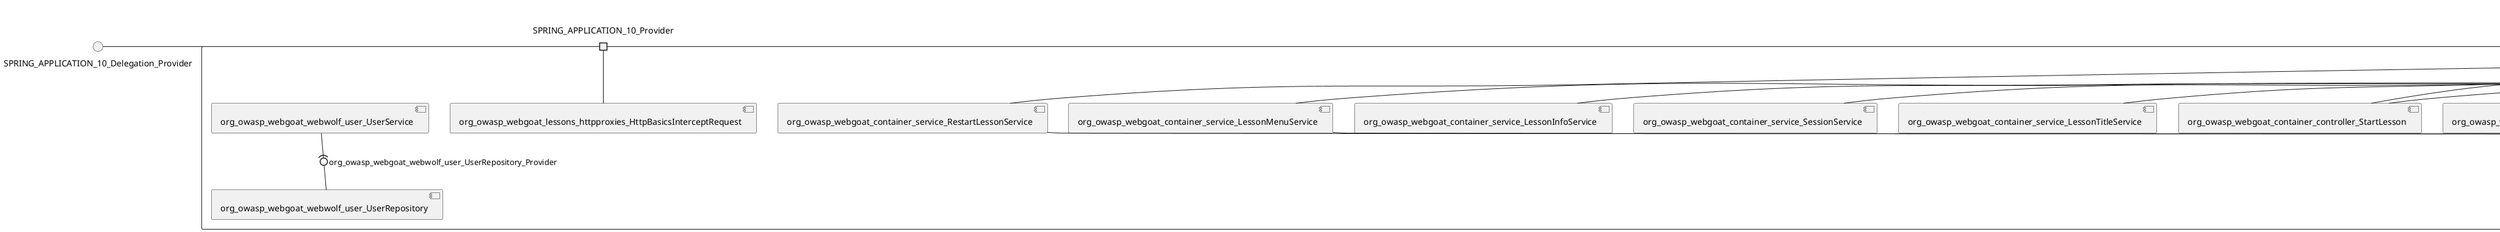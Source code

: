 @startuml
skinparam fixCircleLabelOverlapping true
skinparam componentStyle uml2
() SPRING_APPLICATION_10_Delegation_Provider
() SPRING_APPLICATION_11_Delegation_Provider
() SPRING_APPLICATION_12_Delegation_Provider
() SPRING_APPLICATION_13_Delegation_Provider
() SPRING_APPLICATION_14_Delegation_Provider
() SPRING_APPLICATION_15_Delegation_Provider
() SPRING_APPLICATION_16_Delegation_Provider
() SPRING_APPLICATION_2_Delegation_Provider
() SPRING_APPLICATION_3_Delegation_Provider
() SPRING_APPLICATION_4_Delegation_Provider
() SPRING_APPLICATION_5_Delegation_Provider
() SPRING_APPLICATION_6_Delegation_Provider
() SPRING_APPLICATION_7_Delegation_Provider
() SPRING_APPLICATION_8_Delegation_Provider
() SPRING_APPLICATION_9_Delegation_Provider
() SPRING_APPLICATION_BypassRestrictions_FieldRestrictions_POST_Delegation_Provider
() SPRING_APPLICATION_BypassRestrictions_frontendValidation_POST_Delegation_Provider
() SPRING_APPLICATION_ChromeDevTools_dummy_POST_Delegation_Provider
() SPRING_APPLICATION_ChromeDevTools_network_POST_Delegation_Provider
() SPRING_APPLICATION_CrossSiteScriptingStored_stored_xss_POST_Delegation_Provider
() SPRING_APPLICATION_CrossSiteScriptingStored_stored_xss_follow_up_POST_Delegation_Provider
() SPRING_APPLICATION_CrossSiteScripting_attack1_POST_Delegation_Provider
() SPRING_APPLICATION_CrossSiteScripting_attack3_POST_Delegation_Provider
() SPRING_APPLICATION_CrossSiteScripting_attack4_POST_Delegation_Provider
() SPRING_APPLICATION_CrossSiteScripting_attack5a_GET_Delegation_Provider
() SPRING_APPLICATION_CrossSiteScripting_attack6a_POST_Delegation_Provider
() SPRING_APPLICATION_CrossSiteScripting_dom_follow_up_POST_Delegation_Provider
() SPRING_APPLICATION_CrossSiteScripting_phone_home_xss_POST_Delegation_Provider
() SPRING_APPLICATION_CrossSiteScripting_quiz_GET_POST_Delegation_Provider
() SPRING_APPLICATION_Delegation_Provider
() SPRING_APPLICATION_GET_10_Delegation_Provider
() SPRING_APPLICATION_GET_11_Delegation_Provider
() SPRING_APPLICATION_GET_2_Delegation_Provider
() SPRING_APPLICATION_GET_3_Delegation_Provider
() SPRING_APPLICATION_GET_4_Delegation_Provider
() SPRING_APPLICATION_GET_5_Delegation_Provider
() SPRING_APPLICATION_GET_6_Delegation_Provider
() SPRING_APPLICATION_GET_7_Delegation_Provider
() SPRING_APPLICATION_GET_8_Delegation_Provider
() SPRING_APPLICATION_GET_9_Delegation_Provider
() SPRING_APPLICATION_GET_Delegation_Provider
() SPRING_APPLICATION_HtmlTampering_task_POST_Delegation_Provider
() SPRING_APPLICATION_HttpBasics_attack1_POST_Delegation_Provider
() SPRING_APPLICATION_HttpBasics_attack2_POST_Delegation_Provider
() SPRING_APPLICATION_IDOR_diff_attributes_POST_Delegation_Provider
() SPRING_APPLICATION_IDOR_login_POST_Delegation_Provider
() SPRING_APPLICATION_IDOR_profile_alt_path_POST_Delegation_Provider
() SPRING_APPLICATION_InsecureDeserialization_task_POST_Delegation_Provider
() SPRING_APPLICATION_InsecureLogin_Delegation_Provider
() SPRING_APPLICATION_JWT_decode_POST_Delegation_Provider
() SPRING_APPLICATION_JWT_jku_Delegation_Provider
() SPRING_APPLICATION_JWT_kid_Delegation_Provider
() SPRING_APPLICATION_JWT_quiz_GET_POST_Delegation_Provider
() SPRING_APPLICATION_JWT_refresh_Delegation_Provider
() SPRING_APPLICATION_JWT_secret_POST_Delegation_Provider
() SPRING_APPLICATION_JWT_votings_Delegation_Provider
() SPRING_APPLICATION_LogSpoofing_log_bleeding_POST_Delegation_Provider
() SPRING_APPLICATION_LogSpoofing_log_spoofing_POST_Delegation_Provider
() SPRING_APPLICATION_POST_10_Delegation_Provider
() SPRING_APPLICATION_POST_11_Delegation_Provider
() SPRING_APPLICATION_POST_12_Delegation_Provider
() SPRING_APPLICATION_POST_13_Delegation_Provider
() SPRING_APPLICATION_POST_14_Delegation_Provider
() SPRING_APPLICATION_POST_15_Delegation_Provider
() SPRING_APPLICATION_POST_16_Delegation_Provider
() SPRING_APPLICATION_POST_17_Delegation_Provider
() SPRING_APPLICATION_POST_18_Delegation_Provider
() SPRING_APPLICATION_POST_2_Delegation_Provider
() SPRING_APPLICATION_POST_3_Delegation_Provider
() SPRING_APPLICATION_POST_4_Delegation_Provider
() SPRING_APPLICATION_POST_5_Delegation_Provider
() SPRING_APPLICATION_POST_6_Delegation_Provider
() SPRING_APPLICATION_POST_7_Delegation_Provider
() SPRING_APPLICATION_POST_8_Delegation_Provider
() SPRING_APPLICATION_POST_9_Delegation_Provider
() SPRING_APPLICATION_POST_Delegation_Provider
() SPRING_APPLICATION_PUT_Delegation_Provider
() SPRING_APPLICATION_PasswordReset_ForgotPassword_create_password_reset_link_POST_Delegation_Provider
() SPRING_APPLICATION_PasswordReset_SecurityQuestions_POST_Delegation_Provider
() SPRING_APPLICATION_PasswordReset_reset_Delegation_Provider
() SPRING_APPLICATION_PasswordReset_simple_mail_reset_POST_Delegation_Provider
() SPRING_APPLICATION_PathTraversal_profile_picture_GET_Delegation_Provider
() SPRING_APPLICATION_PathTraversal_profile_picture_fix_GET_Delegation_Provider
() SPRING_APPLICATION_PathTraversal_profile_upload_POST_Delegation_Provider
() SPRING_APPLICATION_PathTraversal_profile_upload_fix_POST_Delegation_Provider
() SPRING_APPLICATION_PathTraversal_profile_upload_remove_user_input_POST_Delegation_Provider
() SPRING_APPLICATION_PathTraversal_random_POST_Delegation_Provider
() SPRING_APPLICATION_PathTraversal_random_picture_GET_Delegation_Provider
() SPRING_APPLICATION_PathTraversal_zip_slip_Delegation_Provider
() SPRING_APPLICATION_SSRF_task1_POST_Delegation_Provider
() SPRING_APPLICATION_SSRF_task2_POST_Delegation_Provider
() SPRING_APPLICATION_SecurePasswords_assignment_POST_Delegation_Provider
() SPRING_APPLICATION_SqlInjectionAdvanced_attack6a_POST_Delegation_Provider
() SPRING_APPLICATION_SqlInjectionAdvanced_attack6b_POST_Delegation_Provider
() SPRING_APPLICATION_SqlInjectionAdvanced_challenge_Login_POST_Delegation_Provider
() SPRING_APPLICATION_SqlInjectionAdvanced_challenge_PUT_Delegation_Provider
() SPRING_APPLICATION_SqlInjectionAdvanced_quiz_GET_POST_Delegation_Provider
() SPRING_APPLICATION_SqlInjectionMitigations_attack10a_POST_Delegation_Provider
() SPRING_APPLICATION_SqlInjectionMitigations_attack10b_POST_Delegation_Provider
() SPRING_APPLICATION_SqlInjectionMitigations_attack12a_POST_Delegation_Provider
() SPRING_APPLICATION_SqlInjectionMitigations_servers_GET_Delegation_Provider
() SPRING_APPLICATION_SqlInjection_assignment5a_POST_Delegation_Provider
() SPRING_APPLICATION_SqlInjection_assignment5b_POST_Delegation_Provider
() SPRING_APPLICATION_SqlInjection_attack10_POST_Delegation_Provider
() SPRING_APPLICATION_SqlInjection_attack2_POST_Delegation_Provider
() SPRING_APPLICATION_SqlInjection_attack3_POST_Delegation_Provider
() SPRING_APPLICATION_SqlInjection_attack4_POST_Delegation_Provider
() SPRING_APPLICATION_SqlInjection_attack5_POST_Delegation_Provider
() SPRING_APPLICATION_SqlInjection_attack8_POST_Delegation_Provider
() SPRING_APPLICATION_SqlInjection_attack9_POST_Delegation_Provider
() SPRING_APPLICATION_SqlOnlyInputValidationOnKeywords_attack_POST_Delegation_Provider
() SPRING_APPLICATION_SqlOnlyInputValidation_attack_POST_Delegation_Provider
() SPRING_APPLICATION_VulnerableComponents_attack1_POST_Delegation_Provider
() SPRING_APPLICATION_WebWolf_GET_Delegation_Provider
() SPRING_APPLICATION_WebWolf_landing_Delegation_Provider
() SPRING_APPLICATION_WebWolf_mail_Delegation_Provider
() SPRING_APPLICATION_challenge_1_POST_Delegation_Provider
() SPRING_APPLICATION_challenge_5_POST_Delegation_Provider
() SPRING_APPLICATION_challenge_7_Delegation_Provider
() SPRING_APPLICATION_challenge_8_Delegation_Provider
() SPRING_APPLICATION_challenge_logo_Delegation_Provider
() SPRING_APPLICATION_cia_quiz_GET_POST_Delegation_Provider
() SPRING_APPLICATION_clientSideFiltering_attack1_POST_Delegation_Provider
() SPRING_APPLICATION_clientSideFiltering_challenge_store_coupons_GET_Delegation_Provider
() SPRING_APPLICATION_clientSideFiltering_getItForFree_POST_Delegation_Provider
() SPRING_APPLICATION_clientSideFiltering_salaries_GET_Delegation_Provider
() SPRING_APPLICATION_crypto_encoding_basic_auth_POST_Delegation_Provider
() SPRING_APPLICATION_crypto_encoding_xor_POST_Delegation_Provider
() SPRING_APPLICATION_crypto_hashing_POST_Delegation_Provider
() SPRING_APPLICATION_crypto_secure_defaults_POST_Delegation_Provider
() SPRING_APPLICATION_crypto_signing_verify_POST_Delegation_Provider
() SPRING_APPLICATION_csrf_feedback_message_POST_Delegation_Provider
() SPRING_APPLICATION_csrf_review_POST_Delegation_Provider
() SPRING_APPLICATION_files_GET_Delegation_Provider
() SPRING_APPLICATION_fileupload_POST_Delegation_Provider
() SPRING_APPLICATION_jwt_Delegation_Provider
() SPRING_APPLICATION_landing_Delegation_Provider
() SPRING_APPLICATION_lesson_template_Delegation_Provider
() SPRING_APPLICATION_login_oauth_mvc_GET_Delegation_Provider
() SPRING_APPLICATION_mail_DELETE_GET_POST_Delegation_Provider
() SPRING_APPLICATION_register_mvc_POST_Delegation_Provider
() SPRING_APPLICATION_registration_GET_Delegation_Provider
() SPRING_APPLICATION_requests_GET_Delegation_Provider
() SPRING_APPLICATION_scoreboard_data_GET_Delegation_Provider
() SPRING_APPLICATION_server_directory_GET_Delegation_Provider
() SPRING_APPLICATION_service_debug_labels_mvc_Delegation_Provider
() SPRING_APPLICATION_service_lessonoverview_mvc_Delegation_Provider
() SPRING_APPLICATION_xxe_comments_GET_Delegation_Provider
rectangle System {
[org_owasp_webgoat_container_HammerHead] [[webgoat-webgoat.repository#_bpuXIlqsEe-sov5JpCcNtg]]
[org_owasp_webgoat_container_WebWolfRedirect] [[webgoat-webgoat.repository#_bpuXIlqsEe-sov5JpCcNtg]]
[org_owasp_webgoat_container_controller_StartLesson] [[webgoat-webgoat.repository#_bpuXIlqsEe-sov5JpCcNtg]]
[org_owasp_webgoat_container_controller_Welcome] [[webgoat-webgoat.repository#_bpuXIlqsEe-sov5JpCcNtg]]
[org_owasp_webgoat_container_i18n_PluginMessages_Provider] [[webgoat-webgoat.repository#_bpuXIlqsEe-sov5JpCcNtg]]
[org_owasp_webgoat_container_report_ReportCardController] [[webgoat-webgoat.repository#_bpuXIlqsEe-sov5JpCcNtg]]
[org_owasp_webgoat_container_service_EnvironmentService] [[webgoat-webgoat.repository#_bpuXIlqsEe-sov5JpCcNtg]]
[org_owasp_webgoat_container_service_HintService] [[webgoat-webgoat.repository#_bpuXIlqsEe-sov5JpCcNtg]]
[org_owasp_webgoat_container_service_LabelDebugService] [[webgoat-webgoat.repository#_bpuXIlqsEe-sov5JpCcNtg]]
[org_owasp_webgoat_container_service_LabelService] [[webgoat-webgoat.repository#_bpuXIlqsEe-sov5JpCcNtg]]
[org_owasp_webgoat_container_service_LessonInfoService] [[webgoat-webgoat.repository#_bpuXIlqsEe-sov5JpCcNtg]]
[org_owasp_webgoat_container_service_LessonMenuService] [[webgoat-webgoat.repository#_bpuXIlqsEe-sov5JpCcNtg]]
[org_owasp_webgoat_container_service_LessonProgressService] [[webgoat-webgoat.repository#_bpuXIlqsEe-sov5JpCcNtg]]
[org_owasp_webgoat_container_service_LessonTitleService] [[webgoat-webgoat.repository#_bpuXIlqsEe-sov5JpCcNtg]]
[org_owasp_webgoat_container_service_RestartLessonService] [[webgoat-webgoat.repository#_bpuXIlqsEe-sov5JpCcNtg]]
[org_owasp_webgoat_container_service_SessionService] [[webgoat-webgoat.repository#_bpuXIlqsEe-sov5JpCcNtg]]
[org_owasp_webgoat_container_session_UserSessionData_Provider] [[webgoat-webgoat.repository#_bpuXIlqsEe-sov5JpCcNtg]]
[org_owasp_webgoat_container_session_WebSession_Provider] [[webgoat-webgoat.repository#_bpuXIlqsEe-sov5JpCcNtg]]
[org_owasp_webgoat_container_users_RegistrationController] [[webgoat-webgoat.repository#_bpuXIlqsEe-sov5JpCcNtg]]
[org_owasp_webgoat_container_users_Scoreboard] [[webgoat-webgoat.repository#_bpuXIlqsEe-sov5JpCcNtg]]
[org_owasp_webgoat_container_users_UserProgressRepository] [[webgoat-webgoat.repository#_bpuXIlqsEe-sov5JpCcNtg]]
[org_owasp_webgoat_container_users_UserRepository] [[webgoat-webgoat.repository#_bpuXIlqsEe-sov5JpCcNtg]]
[org_owasp_webgoat_container_users_UserService] [[webgoat-webgoat.repository#_bpuXIlqsEe-sov5JpCcNtg]]
[org_owasp_webgoat_lessons_authbypass_VerifyAccount] [[webgoat-webgoat.repository#_bpuXIlqsEe-sov5JpCcNtg]]
[org_owasp_webgoat_lessons_bypassrestrictions_BypassRestrictionsFieldRestrictions] [[webgoat-webgoat.repository#_bpuXIlqsEe-sov5JpCcNtg]]
[org_owasp_webgoat_lessons_bypassrestrictions_BypassRestrictionsFrontendValidation] [[webgoat-webgoat.repository#_bpuXIlqsEe-sov5JpCcNtg]]
[org_owasp_webgoat_lessons_challenges_FlagController] [[webgoat-webgoat.repository#_bpuXIlqsEe-sov5JpCcNtg]]
[org_owasp_webgoat_lessons_challenges_challenge1_Assignment1] [[webgoat-webgoat.repository#_bpuXIlqsEe-sov5JpCcNtg]]
[org_owasp_webgoat_lessons_challenges_challenge1_ImageServlet] [[webgoat-webgoat.repository#_bpuXIlqsEe-sov5JpCcNtg]]
[org_owasp_webgoat_lessons_challenges_challenge5_Assignment5] [[webgoat-webgoat.repository#_bpuXIlqsEe-sov5JpCcNtg]]
[org_owasp_webgoat_lessons_challenges_challenge7_Assignment7] [[webgoat-webgoat.repository#_bpuXIlqsEe-sov5JpCcNtg]]
[org_owasp_webgoat_lessons_challenges_challenge8_Assignment8] [[webgoat-webgoat.repository#_bpuXIlqsEe-sov5JpCcNtg]]
[org_owasp_webgoat_lessons_chromedevtools_NetworkDummy] [[webgoat-webgoat.repository#_bpuXIlqsEe-sov5JpCcNtg]]
[org_owasp_webgoat_lessons_chromedevtools_NetworkLesson] [[webgoat-webgoat.repository#_bpuXIlqsEe-sov5JpCcNtg]]
[org_owasp_webgoat_lessons_cia_CIAQuiz] [[webgoat-webgoat.repository#_bpuXIlqsEe-sov5JpCcNtg]]
[org_owasp_webgoat_lessons_clientsidefiltering_ClientSideFilteringAssignment] [[webgoat-webgoat.repository#_bpuXIlqsEe-sov5JpCcNtg]]
[org_owasp_webgoat_lessons_clientsidefiltering_ClientSideFilteringFreeAssignment] [[webgoat-webgoat.repository#_bpuXIlqsEe-sov5JpCcNtg]]
[org_owasp_webgoat_lessons_clientsidefiltering_Salaries] [[webgoat-webgoat.repository#_bpuXIlqsEe-sov5JpCcNtg]]
[org_owasp_webgoat_lessons_clientsidefiltering_ShopEndpoint] [[webgoat-webgoat.repository#_bpuXIlqsEe-sov5JpCcNtg]]
[org_owasp_webgoat_lessons_cryptography_EncodingAssignment] [[webgoat-webgoat.repository#_bpuXIlqsEe-sov5JpCcNtg]]
[org_owasp_webgoat_lessons_cryptography_HashingAssignment] [[webgoat-webgoat.repository#_bpuXIlqsEe-sov5JpCcNtg]]
[org_owasp_webgoat_lessons_cryptography_SecureDefaultsAssignment] [[webgoat-webgoat.repository#_bpuXIlqsEe-sov5JpCcNtg]]
[org_owasp_webgoat_lessons_cryptography_SigningAssignment] [[webgoat-webgoat.repository#_bpuXIlqsEe-sov5JpCcNtg]]
[org_owasp_webgoat_lessons_cryptography_XOREncodingAssignment] [[webgoat-webgoat.repository#_bpuXIlqsEe-sov5JpCcNtg]]
[org_owasp_webgoat_lessons_csrf_CSRFConfirmFlag1] [[webgoat-webgoat.repository#_bpuXIlqsEe-sov5JpCcNtg]]
[org_owasp_webgoat_lessons_csrf_CSRFFeedback] [[webgoat-webgoat.repository#_bpuXIlqsEe-sov5JpCcNtg]]
[org_owasp_webgoat_lessons_csrf_CSRFGetFlag] [[webgoat-webgoat.repository#_bpuXIlqsEe-sov5JpCcNtg]]
[org_owasp_webgoat_lessons_csrf_CSRFLogin] [[webgoat-webgoat.repository#_bpuXIlqsEe-sov5JpCcNtg]]
[org_owasp_webgoat_lessons_csrf_ForgedReviews] [[webgoat-webgoat.repository#_bpuXIlqsEe-sov5JpCcNtg]]
[org_owasp_webgoat_lessons_csrf_ObjectMapper_Provider] [[webgoat-webgoat.repository#_bpuXIlqsEe-sov5JpCcNtg]]
[org_owasp_webgoat_lessons_deserialization_InsecureDeserializationTask] [[webgoat-webgoat.repository#_bpuXIlqsEe-sov5JpCcNtg]]
[org_owasp_webgoat_lessons_hijacksession_HijackSessionAssignment] [[webgoat-webgoat.repository#_bpuXIlqsEe-sov5JpCcNtg]]
[org_owasp_webgoat_lessons_hijacksession_cas_HijackSessionAuthenticationProvider] [[webgoat-webgoat.repository#_bpuXIlqsEe-sov5JpCcNtg]]
[org_owasp_webgoat_lessons_htmltampering_HtmlTamperingTask] [[webgoat-webgoat.repository#_bpuXIlqsEe-sov5JpCcNtg]]
[org_owasp_webgoat_lessons_httpbasics_HttpBasicsLesson] [[webgoat-webgoat.repository#_bpuXIlqsEe-sov5JpCcNtg]]
[org_owasp_webgoat_lessons_httpbasics_HttpBasicsQuiz] [[webgoat-webgoat.repository#_bpuXIlqsEe-sov5JpCcNtg]]
[org_owasp_webgoat_lessons_httpproxies_HttpBasicsInterceptRequest] [[webgoat-webgoat.repository#_bpuXIlqsEe-sov5JpCcNtg]]
[org_owasp_webgoat_lessons_idor_IDORDiffAttributes] [[webgoat-webgoat.repository#_bpuXIlqsEe-sov5JpCcNtg]]
[org_owasp_webgoat_lessons_idor_IDOREditOtherProfile] [[webgoat-webgoat.repository#_bpuXIlqsEe-sov5JpCcNtg]]
[org_owasp_webgoat_lessons_idor_IDORLogin] [[webgoat-webgoat.repository#_bpuXIlqsEe-sov5JpCcNtg]]
[org_owasp_webgoat_lessons_idor_IDORViewOtherProfile] [[webgoat-webgoat.repository#_bpuXIlqsEe-sov5JpCcNtg]]
[org_owasp_webgoat_lessons_idor_IDORViewOwnProfile] [[webgoat-webgoat.repository#_bpuXIlqsEe-sov5JpCcNtg]]
[org_owasp_webgoat_lessons_idor_IDORViewOwnProfileAltUrl] [[webgoat-webgoat.repository#_bpuXIlqsEe-sov5JpCcNtg]]
[org_owasp_webgoat_lessons_insecurelogin_InsecureLoginTask] [[webgoat-webgoat.repository#_bpuXIlqsEe-sov5JpCcNtg]]
[org_owasp_webgoat_lessons_jwt_JWTDecodeEndpoint] [[webgoat-webgoat.repository#_bpuXIlqsEe-sov5JpCcNtg]]
[org_owasp_webgoat_lessons_jwt_JWTQuiz] [[webgoat-webgoat.repository#_bpuXIlqsEe-sov5JpCcNtg]]
[org_owasp_webgoat_lessons_jwt_JWTRefreshEndpoint] [[webgoat-webgoat.repository#_bpuXIlqsEe-sov5JpCcNtg]]
[org_owasp_webgoat_lessons_jwt_JWTSecretKeyEndpoint] [[webgoat-webgoat.repository#_bpuXIlqsEe-sov5JpCcNtg]]
[org_owasp_webgoat_lessons_jwt_JWTVotesEndpoint] [[webgoat-webgoat.repository#_bpuXIlqsEe-sov5JpCcNtg]]
[org_owasp_webgoat_lessons_jwt_claimmisuse_JWTHeaderJKUEndpoint] [[webgoat-webgoat.repository#_bpuXIlqsEe-sov5JpCcNtg]]
[org_owasp_webgoat_lessons_jwt_claimmisuse_JWTHeaderKIDEndpoint] [[webgoat-webgoat.repository#_bpuXIlqsEe-sov5JpCcNtg]]
[org_owasp_webgoat_lessons_lessontemplate_SampleAttack] [[webgoat-webgoat.repository#_bpuXIlqsEe-sov5JpCcNtg]]
[org_owasp_webgoat_lessons_logging_LogBleedingTask] [[webgoat-webgoat.repository#_bpuXIlqsEe-sov5JpCcNtg]]
[org_owasp_webgoat_lessons_logging_LogSpoofingTask] [[webgoat-webgoat.repository#_bpuXIlqsEe-sov5JpCcNtg]]
[org_owasp_webgoat_lessons_missingac_MissingFunctionACHiddenMenus] [[webgoat-webgoat.repository#_bpuXIlqsEe-sov5JpCcNtg]]
[org_owasp_webgoat_lessons_missingac_MissingFunctionACUsers] [[webgoat-webgoat.repository#_bpuXIlqsEe-sov5JpCcNtg]]
[org_owasp_webgoat_lessons_missingac_MissingFunctionACYourHash] [[webgoat-webgoat.repository#_bpuXIlqsEe-sov5JpCcNtg]]
[org_owasp_webgoat_lessons_missingac_MissingFunctionACYourHashAdmin] [[webgoat-webgoat.repository#_bpuXIlqsEe-sov5JpCcNtg]]
[org_owasp_webgoat_lessons_passwordreset_QuestionsAssignment] [[webgoat-webgoat.repository#_bpuXIlqsEe-sov5JpCcNtg]]
[org_owasp_webgoat_lessons_passwordreset_ResetLinkAssignment] [[webgoat-webgoat.repository#_bpuXIlqsEe-sov5JpCcNtg]]
[org_owasp_webgoat_lessons_passwordreset_ResetLinkAssignmentForgotPassword] [[webgoat-webgoat.repository#_bpuXIlqsEe-sov5JpCcNtg]]
[org_owasp_webgoat_lessons_passwordreset_SecurityQuestionAssignment] [[webgoat-webgoat.repository#_bpuXIlqsEe-sov5JpCcNtg]]
[org_owasp_webgoat_lessons_passwordreset_SimpleMailAssignment] [[webgoat-webgoat.repository#_bpuXIlqsEe-sov5JpCcNtg]]
[org_owasp_webgoat_lessons_passwordreset_TriedQuestions] [[webgoat-webgoat.repository#_bpuXIlqsEe-sov5JpCcNtg]]
[org_owasp_webgoat_lessons_pathtraversal_ProfileUpload] [[webgoat-webgoat.repository#_bpuXIlqsEe-sov5JpCcNtg]]
[org_owasp_webgoat_lessons_pathtraversal_ProfileUploadFix] [[webgoat-webgoat.repository#_bpuXIlqsEe-sov5JpCcNtg]]
[org_owasp_webgoat_lessons_pathtraversal_ProfileUploadRemoveUserInput] [[webgoat-webgoat.repository#_bpuXIlqsEe-sov5JpCcNtg]]
[org_owasp_webgoat_lessons_pathtraversal_ProfileUploadRetrieval] [[webgoat-webgoat.repository#_bpuXIlqsEe-sov5JpCcNtg]]
[org_owasp_webgoat_lessons_pathtraversal_ProfileZipSlip] [[webgoat-webgoat.repository#_bpuXIlqsEe-sov5JpCcNtg]]
[org_owasp_webgoat_lessons_securepasswords_SecurePasswordsAssignment] [[webgoat-webgoat.repository#_bpuXIlqsEe-sov5JpCcNtg]]
[org_owasp_webgoat_lessons_spoofcookie_SpoofCookieAssignment] [[webgoat-webgoat.repository#_bpuXIlqsEe-sov5JpCcNtg]]
[org_owasp_webgoat_lessons_sqlinjection_advanced_SqlInjectionChallenge] [[webgoat-webgoat.repository#_bpuXIlqsEe-sov5JpCcNtg]]
[org_owasp_webgoat_lessons_sqlinjection_advanced_SqlInjectionChallengeLogin] [[webgoat-webgoat.repository#_bpuXIlqsEe-sov5JpCcNtg]]
[org_owasp_webgoat_lessons_sqlinjection_advanced_SqlInjectionLesson6a] [[webgoat-webgoat.repository#_bpuXIlqsEe-sov5JpCcNtg]]
[org_owasp_webgoat_lessons_sqlinjection_advanced_SqlInjectionLesson6b] [[webgoat-webgoat.repository#_bpuXIlqsEe-sov5JpCcNtg]]
[org_owasp_webgoat_lessons_sqlinjection_advanced_SqlInjectionQuiz] [[webgoat-webgoat.repository#_bpuXIlqsEe-sov5JpCcNtg]]
[org_owasp_webgoat_lessons_sqlinjection_introduction_SqlInjectionLesson10] [[webgoat-webgoat.repository#_bpuXIlqsEe-sov5JpCcNtg]]
[org_owasp_webgoat_lessons_sqlinjection_introduction_SqlInjectionLesson2] [[webgoat-webgoat.repository#_bpuXIlqsEe-sov5JpCcNtg]]
[org_owasp_webgoat_lessons_sqlinjection_introduction_SqlInjectionLesson3] [[webgoat-webgoat.repository#_bpuXIlqsEe-sov5JpCcNtg]]
[org_owasp_webgoat_lessons_sqlinjection_introduction_SqlInjectionLesson4] [[webgoat-webgoat.repository#_bpuXIlqsEe-sov5JpCcNtg]]
[org_owasp_webgoat_lessons_sqlinjection_introduction_SqlInjectionLesson5] [[webgoat-webgoat.repository#_bpuXIlqsEe-sov5JpCcNtg]]
[org_owasp_webgoat_lessons_sqlinjection_introduction_SqlInjectionLesson5a] [[webgoat-webgoat.repository#_bpuXIlqsEe-sov5JpCcNtg]]
[org_owasp_webgoat_lessons_sqlinjection_introduction_SqlInjectionLesson5b] [[webgoat-webgoat.repository#_bpuXIlqsEe-sov5JpCcNtg]]
[org_owasp_webgoat_lessons_sqlinjection_introduction_SqlInjectionLesson8] [[webgoat-webgoat.repository#_bpuXIlqsEe-sov5JpCcNtg]]
[org_owasp_webgoat_lessons_sqlinjection_introduction_SqlInjectionLesson9] [[webgoat-webgoat.repository#_bpuXIlqsEe-sov5JpCcNtg]]
[org_owasp_webgoat_lessons_sqlinjection_mitigation_Servers] [[webgoat-webgoat.repository#_bpuXIlqsEe-sov5JpCcNtg]]
[org_owasp_webgoat_lessons_sqlinjection_mitigation_SqlInjectionLesson10a] [[webgoat-webgoat.repository#_bpuXIlqsEe-sov5JpCcNtg]]
[org_owasp_webgoat_lessons_sqlinjection_mitigation_SqlInjectionLesson10b] [[webgoat-webgoat.repository#_bpuXIlqsEe-sov5JpCcNtg]]
[org_owasp_webgoat_lessons_sqlinjection_mitigation_SqlInjectionLesson13] [[webgoat-webgoat.repository#_bpuXIlqsEe-sov5JpCcNtg]]
[org_owasp_webgoat_lessons_sqlinjection_mitigation_SqlOnlyInputValidation] [[webgoat-webgoat.repository#_bpuXIlqsEe-sov5JpCcNtg]]
[org_owasp_webgoat_lessons_sqlinjection_mitigation_SqlOnlyInputValidationOnKeywords] [[webgoat-webgoat.repository#_bpuXIlqsEe-sov5JpCcNtg]]
[org_owasp_webgoat_lessons_ssrf_SSRFTask1] [[webgoat-webgoat.repository#_bpuXIlqsEe-sov5JpCcNtg]]
[org_owasp_webgoat_lessons_ssrf_SSRFTask2] [[webgoat-webgoat.repository#_bpuXIlqsEe-sov5JpCcNtg]]
[org_owasp_webgoat_lessons_vulnerablecomponents_VulnerableComponentsLesson] [[webgoat-webgoat.repository#_bpuXIlqsEe-sov5JpCcNtg]]
[org_owasp_webgoat_lessons_webwolfintroduction_LandingAssignment] [[webgoat-webgoat.repository#_bpuXIlqsEe-sov5JpCcNtg]]
[org_owasp_webgoat_lessons_webwolfintroduction_MailAssignment] [[webgoat-webgoat.repository#_bpuXIlqsEe-sov5JpCcNtg]]
[org_owasp_webgoat_lessons_xss_CrossSiteScriptingLesson1] [[webgoat-webgoat.repository#_bpuXIlqsEe-sov5JpCcNtg]]
[org_owasp_webgoat_lessons_xss_CrossSiteScriptingLesson3] [[webgoat-webgoat.repository#_bpuXIlqsEe-sov5JpCcNtg]]
[org_owasp_webgoat_lessons_xss_CrossSiteScriptingLesson4] [[webgoat-webgoat.repository#_bpuXIlqsEe-sov5JpCcNtg]]
[org_owasp_webgoat_lessons_xss_CrossSiteScriptingLesson5a] [[webgoat-webgoat.repository#_bpuXIlqsEe-sov5JpCcNtg]]
[org_owasp_webgoat_lessons_xss_CrossSiteScriptingLesson6a] [[webgoat-webgoat.repository#_bpuXIlqsEe-sov5JpCcNtg]]
[org_owasp_webgoat_lessons_xss_CrossSiteScriptingQuiz] [[webgoat-webgoat.repository#_bpuXIlqsEe-sov5JpCcNtg]]
[org_owasp_webgoat_lessons_xss_DOMCrossSiteScripting] [[webgoat-webgoat.repository#_bpuXIlqsEe-sov5JpCcNtg]]
[org_owasp_webgoat_lessons_xss_DOMCrossSiteScriptingVerifier] [[webgoat-webgoat.repository#_bpuXIlqsEe-sov5JpCcNtg]]
[org_owasp_webgoat_lessons_xss_stored_StoredCrossSiteScriptingVerifier] [[webgoat-webgoat.repository#_bpuXIlqsEe-sov5JpCcNtg]]
[org_owasp_webgoat_lessons_xss_stored_StoredXssComments] [[webgoat-webgoat.repository#_bpuXIlqsEe-sov5JpCcNtg]]
[org_owasp_webgoat_lessons_xxe_BlindSendFileAssignment] [[webgoat-webgoat.repository#_bpuXIlqsEe-sov5JpCcNtg]]
[org_owasp_webgoat_lessons_xxe_CommentsCache] [[webgoat-webgoat.repository#_bpuXIlqsEe-sov5JpCcNtg]]
[org_owasp_webgoat_lessons_xxe_CommentsEndpoint] [[webgoat-webgoat.repository#_bpuXIlqsEe-sov5JpCcNtg]]
[org_owasp_webgoat_lessons_xxe_ContentTypeAssignment] [[webgoat-webgoat.repository#_bpuXIlqsEe-sov5JpCcNtg]]
[org_owasp_webgoat_lessons_xxe_SimpleXXE] [[webgoat-webgoat.repository#_bpuXIlqsEe-sov5JpCcNtg]]
[org_owasp_webgoat_webwolf_FileServer] [[webgoat-webgoat.repository#_bpuXIlqsEe-sov5JpCcNtg]]
[org_owasp_webgoat_webwolf_jwt_JWTController] [[webgoat-webgoat.repository#_bpuXIlqsEe-sov5JpCcNtg]]
[org_owasp_webgoat_webwolf_mailbox_MailboxController] [[webgoat-webgoat.repository#_bpuXIlqsEe-sov5JpCcNtg]]
[org_owasp_webgoat_webwolf_mailbox_MailboxRepository] [[webgoat-webgoat.repository#_bpuXIlqsEe-sov5JpCcNtg]]
[org_owasp_webgoat_webwolf_requests_LandingPage] [[webgoat-webgoat.repository#_bpuXIlqsEe-sov5JpCcNtg]]
[org_owasp_webgoat_webwolf_requests_Requests] [[webgoat-webgoat.repository#_bpuXIlqsEe-sov5JpCcNtg]]
[org_owasp_webgoat_webwolf_user_UserRepository] [[webgoat-webgoat.repository#_bpuXIlqsEe-sov5JpCcNtg]]
[org_owasp_webgoat_webwolf_user_UserService] [[webgoat-webgoat.repository#_bpuXIlqsEe-sov5JpCcNtg]]
port SPRING_APPLICATION_10_Provider
SPRING_APPLICATION_10_Delegation_Provider - SPRING_APPLICATION_10_Provider
SPRING_APPLICATION_10_Provider - [org_owasp_webgoat_lessons_httpproxies_HttpBasicsInterceptRequest]
port SPRING_APPLICATION_11_Provider
SPRING_APPLICATION_11_Delegation_Provider - SPRING_APPLICATION_11_Provider
SPRING_APPLICATION_11_Provider - [org_owasp_webgoat_container_service_LabelDebugService]
port SPRING_APPLICATION_12_Provider
SPRING_APPLICATION_12_Delegation_Provider - SPRING_APPLICATION_12_Provider
SPRING_APPLICATION_12_Provider - [org_owasp_webgoat_container_service_RestartLessonService]
port SPRING_APPLICATION_13_Provider
SPRING_APPLICATION_13_Delegation_Provider - SPRING_APPLICATION_13_Provider
SPRING_APPLICATION_13_Provider - [org_owasp_webgoat_lessons_cryptography_HashingAssignment]
port SPRING_APPLICATION_14_Provider
SPRING_APPLICATION_14_Delegation_Provider - SPRING_APPLICATION_14_Provider
SPRING_APPLICATION_14_Provider - [org_owasp_webgoat_container_service_LessonMenuService]
port SPRING_APPLICATION_15_Provider
SPRING_APPLICATION_15_Delegation_Provider - SPRING_APPLICATION_15_Provider
SPRING_APPLICATION_15_Provider - [org_owasp_webgoat_container_service_LessonInfoService]
port SPRING_APPLICATION_16_Provider
SPRING_APPLICATION_16_Delegation_Provider - SPRING_APPLICATION_16_Provider
SPRING_APPLICATION_16_Provider - [org_owasp_webgoat_container_service_SessionService]
port SPRING_APPLICATION_2_Provider
SPRING_APPLICATION_2_Delegation_Provider - SPRING_APPLICATION_2_Provider
SPRING_APPLICATION_2_Provider - [org_owasp_webgoat_container_controller_StartLesson]
port SPRING_APPLICATION_3_Provider
SPRING_APPLICATION_3_Delegation_Provider - SPRING_APPLICATION_3_Provider
SPRING_APPLICATION_3_Provider - [org_owasp_webgoat_container_service_LessonTitleService]
port SPRING_APPLICATION_4_Provider
SPRING_APPLICATION_4_Delegation_Provider - SPRING_APPLICATION_4_Provider
SPRING_APPLICATION_4_Provider - [org_owasp_webgoat_lessons_xxe_SimpleXXE]
port SPRING_APPLICATION_5_Provider
SPRING_APPLICATION_5_Delegation_Provider - SPRING_APPLICATION_5_Provider
SPRING_APPLICATION_5_Provider - [org_owasp_webgoat_container_controller_StartLesson]
port SPRING_APPLICATION_6_Provider
SPRING_APPLICATION_6_Delegation_Provider - SPRING_APPLICATION_6_Provider
SPRING_APPLICATION_6_Provider - [org_owasp_webgoat_lessons_jwt_JWTSecretKeyEndpoint]
port SPRING_APPLICATION_7_Provider
SPRING_APPLICATION_7_Delegation_Provider - SPRING_APPLICATION_7_Provider
SPRING_APPLICATION_7_Provider - [org_owasp_webgoat_lessons_cryptography_HashingAssignment]
port SPRING_APPLICATION_8_Provider
SPRING_APPLICATION_8_Delegation_Provider - SPRING_APPLICATION_8_Provider
SPRING_APPLICATION_8_Provider - [org_owasp_webgoat_webwolf_FileServer]
port SPRING_APPLICATION_9_Provider
SPRING_APPLICATION_9_Delegation_Provider - SPRING_APPLICATION_9_Provider
SPRING_APPLICATION_9_Provider - [org_owasp_webgoat_lessons_cryptography_SigningAssignment]
port SPRING_APPLICATION_BypassRestrictions_FieldRestrictions_POST_Provider
SPRING_APPLICATION_BypassRestrictions_FieldRestrictions_POST_Delegation_Provider - SPRING_APPLICATION_BypassRestrictions_FieldRestrictions_POST_Provider
SPRING_APPLICATION_BypassRestrictions_FieldRestrictions_POST_Provider - [org_owasp_webgoat_lessons_bypassrestrictions_BypassRestrictionsFieldRestrictions]
port SPRING_APPLICATION_BypassRestrictions_frontendValidation_POST_Provider
SPRING_APPLICATION_BypassRestrictions_frontendValidation_POST_Delegation_Provider - SPRING_APPLICATION_BypassRestrictions_frontendValidation_POST_Provider
SPRING_APPLICATION_BypassRestrictions_frontendValidation_POST_Provider - [org_owasp_webgoat_lessons_bypassrestrictions_BypassRestrictionsFrontendValidation]
port SPRING_APPLICATION_ChromeDevTools_dummy_POST_Provider
SPRING_APPLICATION_ChromeDevTools_dummy_POST_Delegation_Provider - SPRING_APPLICATION_ChromeDevTools_dummy_POST_Provider
SPRING_APPLICATION_ChromeDevTools_dummy_POST_Provider - [org_owasp_webgoat_lessons_chromedevtools_NetworkDummy]
port SPRING_APPLICATION_ChromeDevTools_network_POST_Provider
SPRING_APPLICATION_ChromeDevTools_network_POST_Delegation_Provider - SPRING_APPLICATION_ChromeDevTools_network_POST_Provider
SPRING_APPLICATION_ChromeDevTools_network_POST_Provider - [org_owasp_webgoat_lessons_chromedevtools_NetworkLesson]
port SPRING_APPLICATION_CrossSiteScriptingStored_stored_xss_POST_Provider
SPRING_APPLICATION_CrossSiteScriptingStored_stored_xss_POST_Delegation_Provider - SPRING_APPLICATION_CrossSiteScriptingStored_stored_xss_POST_Provider
SPRING_APPLICATION_CrossSiteScriptingStored_stored_xss_POST_Provider - [org_owasp_webgoat_lessons_xss_stored_StoredXssComments]
port SPRING_APPLICATION_CrossSiteScriptingStored_stored_xss_follow_up_POST_Provider
SPRING_APPLICATION_CrossSiteScriptingStored_stored_xss_follow_up_POST_Delegation_Provider - SPRING_APPLICATION_CrossSiteScriptingStored_stored_xss_follow_up_POST_Provider
SPRING_APPLICATION_CrossSiteScriptingStored_stored_xss_follow_up_POST_Provider - [org_owasp_webgoat_lessons_xss_stored_StoredCrossSiteScriptingVerifier]
port SPRING_APPLICATION_CrossSiteScripting_attack1_POST_Provider
SPRING_APPLICATION_CrossSiteScripting_attack1_POST_Delegation_Provider - SPRING_APPLICATION_CrossSiteScripting_attack1_POST_Provider
SPRING_APPLICATION_CrossSiteScripting_attack1_POST_Provider - [org_owasp_webgoat_lessons_xss_CrossSiteScriptingLesson1]
port SPRING_APPLICATION_CrossSiteScripting_attack3_POST_Provider
SPRING_APPLICATION_CrossSiteScripting_attack3_POST_Delegation_Provider - SPRING_APPLICATION_CrossSiteScripting_attack3_POST_Provider
SPRING_APPLICATION_CrossSiteScripting_attack3_POST_Provider - [org_owasp_webgoat_lessons_xss_CrossSiteScriptingLesson3]
port SPRING_APPLICATION_CrossSiteScripting_attack4_POST_Provider
SPRING_APPLICATION_CrossSiteScripting_attack4_POST_Delegation_Provider - SPRING_APPLICATION_CrossSiteScripting_attack4_POST_Provider
SPRING_APPLICATION_CrossSiteScripting_attack4_POST_Provider - [org_owasp_webgoat_lessons_xss_CrossSiteScriptingLesson4]
port SPRING_APPLICATION_CrossSiteScripting_attack5a_GET_Provider
SPRING_APPLICATION_CrossSiteScripting_attack5a_GET_Delegation_Provider - SPRING_APPLICATION_CrossSiteScripting_attack5a_GET_Provider
SPRING_APPLICATION_CrossSiteScripting_attack5a_GET_Provider - [org_owasp_webgoat_lessons_xss_CrossSiteScriptingLesson5a]
port SPRING_APPLICATION_CrossSiteScripting_attack6a_POST_Provider
SPRING_APPLICATION_CrossSiteScripting_attack6a_POST_Delegation_Provider - SPRING_APPLICATION_CrossSiteScripting_attack6a_POST_Provider
SPRING_APPLICATION_CrossSiteScripting_attack6a_POST_Provider - [org_owasp_webgoat_lessons_xss_CrossSiteScriptingLesson6a]
port SPRING_APPLICATION_CrossSiteScripting_dom_follow_up_POST_Provider
SPRING_APPLICATION_CrossSiteScripting_dom_follow_up_POST_Delegation_Provider - SPRING_APPLICATION_CrossSiteScripting_dom_follow_up_POST_Provider
SPRING_APPLICATION_CrossSiteScripting_dom_follow_up_POST_Provider - [org_owasp_webgoat_lessons_xss_DOMCrossSiteScriptingVerifier]
port SPRING_APPLICATION_CrossSiteScripting_phone_home_xss_POST_Provider
SPRING_APPLICATION_CrossSiteScripting_phone_home_xss_POST_Delegation_Provider - SPRING_APPLICATION_CrossSiteScripting_phone_home_xss_POST_Provider
SPRING_APPLICATION_CrossSiteScripting_phone_home_xss_POST_Provider - [org_owasp_webgoat_lessons_xss_DOMCrossSiteScripting]
port SPRING_APPLICATION_CrossSiteScripting_quiz_GET_POST_Provider
SPRING_APPLICATION_CrossSiteScripting_quiz_GET_POST_Delegation_Provider - SPRING_APPLICATION_CrossSiteScripting_quiz_GET_POST_Provider
SPRING_APPLICATION_CrossSiteScripting_quiz_GET_POST_Provider - [org_owasp_webgoat_lessons_xss_CrossSiteScriptingQuiz]
port SPRING_APPLICATION_Provider
SPRING_APPLICATION_Delegation_Provider - SPRING_APPLICATION_Provider
SPRING_APPLICATION_Provider - [org_owasp_webgoat_container_HammerHead]
port SPRING_APPLICATION_GET_10_Provider
SPRING_APPLICATION_GET_10_Delegation_Provider - SPRING_APPLICATION_GET_10_Provider
SPRING_APPLICATION_GET_10_Provider - [org_owasp_webgoat_lessons_idor_IDORViewOwnProfile]
port SPRING_APPLICATION_GET_11_Provider
SPRING_APPLICATION_GET_11_Delegation_Provider - SPRING_APPLICATION_GET_11_Provider
SPRING_APPLICATION_GET_11_Provider - [org_owasp_webgoat_container_controller_Welcome]
port SPRING_APPLICATION_GET_2_Provider
SPRING_APPLICATION_GET_2_Delegation_Provider - SPRING_APPLICATION_GET_2_Provider
SPRING_APPLICATION_GET_2_Provider - [org_owasp_webgoat_container_service_LabelService]
port SPRING_APPLICATION_GET_3_Provider
SPRING_APPLICATION_GET_3_Delegation_Provider - SPRING_APPLICATION_GET_3_Provider
SPRING_APPLICATION_GET_3_Provider - [org_owasp_webgoat_lessons_idor_IDORViewOtherProfile]
port SPRING_APPLICATION_GET_4_Provider
SPRING_APPLICATION_GET_4_Delegation_Provider - SPRING_APPLICATION_GET_4_Provider
SPRING_APPLICATION_GET_4_Provider - [org_owasp_webgoat_lessons_spoofcookie_SpoofCookieAssignment]
port SPRING_APPLICATION_GET_5_Provider
SPRING_APPLICATION_GET_5_Delegation_Provider - SPRING_APPLICATION_GET_5_Provider
SPRING_APPLICATION_GET_5_Provider - [org_owasp_webgoat_lessons_csrf_ForgedReviews]
port SPRING_APPLICATION_GET_6_Provider
SPRING_APPLICATION_GET_6_Delegation_Provider - SPRING_APPLICATION_GET_6_Provider
SPRING_APPLICATION_GET_6_Provider - [org_owasp_webgoat_lessons_cryptography_EncodingAssignment]
port SPRING_APPLICATION_GET_7_Provider
SPRING_APPLICATION_GET_7_Delegation_Provider - SPRING_APPLICATION_GET_7_Provider
SPRING_APPLICATION_GET_7_Provider - [org_owasp_webgoat_container_report_ReportCardController]
port SPRING_APPLICATION_GET_8_Provider
SPRING_APPLICATION_GET_8_Delegation_Provider - SPRING_APPLICATION_GET_8_Provider
SPRING_APPLICATION_GET_8_Provider - [org_owasp_webgoat_lessons_missingac_MissingFunctionACUsers]
port SPRING_APPLICATION_GET_9_Provider
SPRING_APPLICATION_GET_9_Delegation_Provider - SPRING_APPLICATION_GET_9_Provider
SPRING_APPLICATION_GET_9_Provider - [org_owasp_webgoat_lessons_xss_stored_StoredXssComments]
port SPRING_APPLICATION_GET_Provider
SPRING_APPLICATION_GET_Delegation_Provider - SPRING_APPLICATION_GET_Provider
SPRING_APPLICATION_GET_Provider - [org_owasp_webgoat_container_service_HintService]
port SPRING_APPLICATION_HtmlTampering_task_POST_Provider
SPRING_APPLICATION_HtmlTampering_task_POST_Delegation_Provider - SPRING_APPLICATION_HtmlTampering_task_POST_Provider
SPRING_APPLICATION_HtmlTampering_task_POST_Provider - [org_owasp_webgoat_lessons_htmltampering_HtmlTamperingTask]
port SPRING_APPLICATION_HttpBasics_attack1_POST_Provider
SPRING_APPLICATION_HttpBasics_attack1_POST_Delegation_Provider - SPRING_APPLICATION_HttpBasics_attack1_POST_Provider
SPRING_APPLICATION_HttpBasics_attack1_POST_Provider - [org_owasp_webgoat_lessons_httpbasics_HttpBasicsLesson]
port SPRING_APPLICATION_HttpBasics_attack2_POST_Provider
SPRING_APPLICATION_HttpBasics_attack2_POST_Delegation_Provider - SPRING_APPLICATION_HttpBasics_attack2_POST_Provider
SPRING_APPLICATION_HttpBasics_attack2_POST_Provider - [org_owasp_webgoat_lessons_httpbasics_HttpBasicsQuiz]
port SPRING_APPLICATION_IDOR_diff_attributes_POST_Provider
SPRING_APPLICATION_IDOR_diff_attributes_POST_Delegation_Provider - SPRING_APPLICATION_IDOR_diff_attributes_POST_Provider
SPRING_APPLICATION_IDOR_diff_attributes_POST_Provider - [org_owasp_webgoat_lessons_idor_IDORDiffAttributes]
port SPRING_APPLICATION_IDOR_login_POST_Provider
SPRING_APPLICATION_IDOR_login_POST_Delegation_Provider - SPRING_APPLICATION_IDOR_login_POST_Provider
SPRING_APPLICATION_IDOR_login_POST_Provider - [org_owasp_webgoat_lessons_idor_IDORLogin]
port SPRING_APPLICATION_IDOR_profile_alt_path_POST_Provider
SPRING_APPLICATION_IDOR_profile_alt_path_POST_Delegation_Provider - SPRING_APPLICATION_IDOR_profile_alt_path_POST_Provider
SPRING_APPLICATION_IDOR_profile_alt_path_POST_Provider - [org_owasp_webgoat_lessons_idor_IDORViewOwnProfileAltUrl]
port SPRING_APPLICATION_InsecureDeserialization_task_POST_Provider
SPRING_APPLICATION_InsecureDeserialization_task_POST_Delegation_Provider - SPRING_APPLICATION_InsecureDeserialization_task_POST_Provider
SPRING_APPLICATION_InsecureDeserialization_task_POST_Provider - [org_owasp_webgoat_lessons_deserialization_InsecureDeserializationTask]
port SPRING_APPLICATION_InsecureLogin_Provider
SPRING_APPLICATION_InsecureLogin_Delegation_Provider - SPRING_APPLICATION_InsecureLogin_Provider
SPRING_APPLICATION_InsecureLogin_Provider - [org_owasp_webgoat_lessons_insecurelogin_InsecureLoginTask]
port SPRING_APPLICATION_JWT_decode_POST_Provider
SPRING_APPLICATION_JWT_decode_POST_Delegation_Provider - SPRING_APPLICATION_JWT_decode_POST_Provider
SPRING_APPLICATION_JWT_decode_POST_Provider - [org_owasp_webgoat_lessons_jwt_JWTDecodeEndpoint]
port SPRING_APPLICATION_JWT_jku_Provider
SPRING_APPLICATION_JWT_jku_Delegation_Provider - SPRING_APPLICATION_JWT_jku_Provider
SPRING_APPLICATION_JWT_jku_Provider - [org_owasp_webgoat_lessons_jwt_claimmisuse_JWTHeaderJKUEndpoint]
port SPRING_APPLICATION_JWT_kid_Provider
SPRING_APPLICATION_JWT_kid_Delegation_Provider - SPRING_APPLICATION_JWT_kid_Provider
SPRING_APPLICATION_JWT_kid_Provider - [org_owasp_webgoat_lessons_jwt_claimmisuse_JWTHeaderKIDEndpoint]
port SPRING_APPLICATION_JWT_quiz_GET_POST_Provider
SPRING_APPLICATION_JWT_quiz_GET_POST_Delegation_Provider - SPRING_APPLICATION_JWT_quiz_GET_POST_Provider
SPRING_APPLICATION_JWT_quiz_GET_POST_Provider - [org_owasp_webgoat_lessons_jwt_JWTQuiz]
port SPRING_APPLICATION_JWT_refresh_Provider
SPRING_APPLICATION_JWT_refresh_Delegation_Provider - SPRING_APPLICATION_JWT_refresh_Provider
SPRING_APPLICATION_JWT_refresh_Provider - [org_owasp_webgoat_lessons_jwt_JWTRefreshEndpoint]
port SPRING_APPLICATION_JWT_secret_POST_Provider
SPRING_APPLICATION_JWT_secret_POST_Delegation_Provider - SPRING_APPLICATION_JWT_secret_POST_Provider
SPRING_APPLICATION_JWT_secret_POST_Provider - [org_owasp_webgoat_lessons_jwt_JWTSecretKeyEndpoint]
port SPRING_APPLICATION_JWT_votings_Provider
SPRING_APPLICATION_JWT_votings_Delegation_Provider - SPRING_APPLICATION_JWT_votings_Provider
SPRING_APPLICATION_JWT_votings_Provider - [org_owasp_webgoat_lessons_jwt_JWTVotesEndpoint]
port SPRING_APPLICATION_LogSpoofing_log_bleeding_POST_Provider
SPRING_APPLICATION_LogSpoofing_log_bleeding_POST_Delegation_Provider - SPRING_APPLICATION_LogSpoofing_log_bleeding_POST_Provider
SPRING_APPLICATION_LogSpoofing_log_bleeding_POST_Provider - [org_owasp_webgoat_lessons_logging_LogBleedingTask]
port SPRING_APPLICATION_LogSpoofing_log_spoofing_POST_Provider
SPRING_APPLICATION_LogSpoofing_log_spoofing_POST_Delegation_Provider - SPRING_APPLICATION_LogSpoofing_log_spoofing_POST_Provider
SPRING_APPLICATION_LogSpoofing_log_spoofing_POST_Provider - [org_owasp_webgoat_lessons_logging_LogSpoofingTask]
port SPRING_APPLICATION_POST_10_Provider
SPRING_APPLICATION_POST_10_Delegation_Provider - SPRING_APPLICATION_POST_10_Provider
SPRING_APPLICATION_POST_10_Provider - [org_owasp_webgoat_lessons_xxe_BlindSendFileAssignment]
port SPRING_APPLICATION_POST_11_Provider
SPRING_APPLICATION_POST_11_Delegation_Provider - SPRING_APPLICATION_POST_11_Provider
SPRING_APPLICATION_POST_11_Provider - [org_owasp_webgoat_lessons_csrf_CSRFGetFlag]
port SPRING_APPLICATION_POST_12_Provider
SPRING_APPLICATION_POST_12_Delegation_Provider - SPRING_APPLICATION_POST_12_Provider
SPRING_APPLICATION_POST_12_Provider - [org_owasp_webgoat_lessons_spoofcookie_SpoofCookieAssignment]
port SPRING_APPLICATION_POST_13_Provider
SPRING_APPLICATION_POST_13_Delegation_Provider - SPRING_APPLICATION_POST_13_Provider
SPRING_APPLICATION_POST_13_Provider - [org_owasp_webgoat_lessons_hijacksession_HijackSessionAssignment]
port SPRING_APPLICATION_POST_14_Provider
SPRING_APPLICATION_POST_14_Delegation_Provider - SPRING_APPLICATION_POST_14_Provider
SPRING_APPLICATION_POST_14_Provider - [org_owasp_webgoat_lessons_missingac_MissingFunctionACHiddenMenus]
port SPRING_APPLICATION_POST_15_Provider
SPRING_APPLICATION_POST_15_Delegation_Provider - SPRING_APPLICATION_POST_15_Provider
SPRING_APPLICATION_POST_15_Provider - [org_owasp_webgoat_lessons_missingac_MissingFunctionACYourHash]
port SPRING_APPLICATION_POST_16_Provider
SPRING_APPLICATION_POST_16_Delegation_Provider - SPRING_APPLICATION_POST_16_Provider
SPRING_APPLICATION_POST_16_Provider - [org_owasp_webgoat_lessons_challenges_FlagController]
port SPRING_APPLICATION_POST_17_Provider
SPRING_APPLICATION_POST_17_Delegation_Provider - SPRING_APPLICATION_POST_17_Provider
SPRING_APPLICATION_POST_17_Provider - [org_owasp_webgoat_lessons_chromedevtools_NetworkLesson]
port SPRING_APPLICATION_POST_18_Provider
SPRING_APPLICATION_POST_18_Delegation_Provider - SPRING_APPLICATION_POST_18_Provider
SPRING_APPLICATION_POST_18_Provider - [org_owasp_webgoat_lessons_xxe_ContentTypeAssignment]
port SPRING_APPLICATION_POST_2_Provider
SPRING_APPLICATION_POST_2_Delegation_Provider - SPRING_APPLICATION_POST_2_Provider
SPRING_APPLICATION_POST_2_Provider - [org_owasp_webgoat_lessons_missingac_MissingFunctionACYourHashAdmin]
port SPRING_APPLICATION_POST_3_Provider
SPRING_APPLICATION_POST_3_Delegation_Provider - SPRING_APPLICATION_POST_3_Provider
SPRING_APPLICATION_POST_3_Provider - [org_owasp_webgoat_lessons_xxe_SimpleXXE]
port SPRING_APPLICATION_POST_4_Provider
SPRING_APPLICATION_POST_4_Delegation_Provider - SPRING_APPLICATION_POST_4_Provider
SPRING_APPLICATION_POST_4_Provider - [org_owasp_webgoat_lessons_passwordreset_SimpleMailAssignment]
port SPRING_APPLICATION_POST_5_Provider
SPRING_APPLICATION_POST_5_Delegation_Provider - SPRING_APPLICATION_POST_5_Provider
SPRING_APPLICATION_POST_5_Provider - [org_owasp_webgoat_lessons_missingac_MissingFunctionACUsers]
port SPRING_APPLICATION_POST_6_Provider
SPRING_APPLICATION_POST_6_Delegation_Provider - SPRING_APPLICATION_POST_6_Provider
SPRING_APPLICATION_POST_6_Provider - [org_owasp_webgoat_lessons_csrf_CSRFConfirmFlag1]
port SPRING_APPLICATION_POST_7_Provider
SPRING_APPLICATION_POST_7_Delegation_Provider - SPRING_APPLICATION_POST_7_Provider
SPRING_APPLICATION_POST_7_Provider - [org_owasp_webgoat_lessons_csrf_CSRFFeedback]
port SPRING_APPLICATION_POST_8_Provider
SPRING_APPLICATION_POST_8_Delegation_Provider - SPRING_APPLICATION_POST_8_Provider
SPRING_APPLICATION_POST_8_Provider - [org_owasp_webgoat_lessons_passwordreset_QuestionsAssignment]
port SPRING_APPLICATION_POST_9_Provider
SPRING_APPLICATION_POST_9_Delegation_Provider - SPRING_APPLICATION_POST_9_Provider
SPRING_APPLICATION_POST_9_Provider - [org_owasp_webgoat_lessons_csrf_CSRFLogin]
port SPRING_APPLICATION_POST_Provider
SPRING_APPLICATION_POST_Delegation_Provider - SPRING_APPLICATION_POST_Provider
SPRING_APPLICATION_POST_Provider - [org_owasp_webgoat_lessons_authbypass_VerifyAccount]
port SPRING_APPLICATION_PUT_Provider
SPRING_APPLICATION_PUT_Delegation_Provider - SPRING_APPLICATION_PUT_Provider
SPRING_APPLICATION_PUT_Provider - [org_owasp_webgoat_lessons_idor_IDOREditOtherProfile]
port SPRING_APPLICATION_PasswordReset_ForgotPassword_create_password_reset_link_POST_Provider
SPRING_APPLICATION_PasswordReset_ForgotPassword_create_password_reset_link_POST_Delegation_Provider - SPRING_APPLICATION_PasswordReset_ForgotPassword_create_password_reset_link_POST_Provider
SPRING_APPLICATION_PasswordReset_ForgotPassword_create_password_reset_link_POST_Provider - [org_owasp_webgoat_lessons_passwordreset_ResetLinkAssignmentForgotPassword]
port SPRING_APPLICATION_PasswordReset_SecurityQuestions_POST_Provider
SPRING_APPLICATION_PasswordReset_SecurityQuestions_POST_Delegation_Provider - SPRING_APPLICATION_PasswordReset_SecurityQuestions_POST_Provider
SPRING_APPLICATION_PasswordReset_SecurityQuestions_POST_Provider - [org_owasp_webgoat_lessons_passwordreset_SecurityQuestionAssignment]
port SPRING_APPLICATION_PasswordReset_reset_Provider
SPRING_APPLICATION_PasswordReset_reset_Delegation_Provider - SPRING_APPLICATION_PasswordReset_reset_Provider
SPRING_APPLICATION_PasswordReset_reset_Provider - [org_owasp_webgoat_lessons_passwordreset_ResetLinkAssignment]
port SPRING_APPLICATION_PasswordReset_simple_mail_reset_POST_Provider
SPRING_APPLICATION_PasswordReset_simple_mail_reset_POST_Delegation_Provider - SPRING_APPLICATION_PasswordReset_simple_mail_reset_POST_Provider
SPRING_APPLICATION_PasswordReset_simple_mail_reset_POST_Provider - [org_owasp_webgoat_lessons_passwordreset_SimpleMailAssignment]
port SPRING_APPLICATION_PathTraversal_profile_picture_GET_Provider
SPRING_APPLICATION_PathTraversal_profile_picture_GET_Delegation_Provider - SPRING_APPLICATION_PathTraversal_profile_picture_GET_Provider
SPRING_APPLICATION_PathTraversal_profile_picture_GET_Provider - [org_owasp_webgoat_lessons_pathtraversal_ProfileUpload]
port SPRING_APPLICATION_PathTraversal_profile_picture_fix_GET_Provider
SPRING_APPLICATION_PathTraversal_profile_picture_fix_GET_Delegation_Provider - SPRING_APPLICATION_PathTraversal_profile_picture_fix_GET_Provider
SPRING_APPLICATION_PathTraversal_profile_picture_fix_GET_Provider - [org_owasp_webgoat_lessons_pathtraversal_ProfileUploadFix]
port SPRING_APPLICATION_PathTraversal_profile_upload_POST_Provider
SPRING_APPLICATION_PathTraversal_profile_upload_POST_Delegation_Provider - SPRING_APPLICATION_PathTraversal_profile_upload_POST_Provider
SPRING_APPLICATION_PathTraversal_profile_upload_POST_Provider - [org_owasp_webgoat_lessons_pathtraversal_ProfileUpload]
port SPRING_APPLICATION_PathTraversal_profile_upload_fix_POST_Provider
SPRING_APPLICATION_PathTraversal_profile_upload_fix_POST_Delegation_Provider - SPRING_APPLICATION_PathTraversal_profile_upload_fix_POST_Provider
SPRING_APPLICATION_PathTraversal_profile_upload_fix_POST_Provider - [org_owasp_webgoat_lessons_pathtraversal_ProfileUploadFix]
port SPRING_APPLICATION_PathTraversal_profile_upload_remove_user_input_POST_Provider
SPRING_APPLICATION_PathTraversal_profile_upload_remove_user_input_POST_Delegation_Provider - SPRING_APPLICATION_PathTraversal_profile_upload_remove_user_input_POST_Provider
SPRING_APPLICATION_PathTraversal_profile_upload_remove_user_input_POST_Provider - [org_owasp_webgoat_lessons_pathtraversal_ProfileUploadRemoveUserInput]
port SPRING_APPLICATION_PathTraversal_random_POST_Provider
SPRING_APPLICATION_PathTraversal_random_POST_Delegation_Provider - SPRING_APPLICATION_PathTraversal_random_POST_Provider
SPRING_APPLICATION_PathTraversal_random_POST_Provider - [org_owasp_webgoat_lessons_pathtraversal_ProfileUploadRetrieval]
port SPRING_APPLICATION_PathTraversal_random_picture_GET_Provider
SPRING_APPLICATION_PathTraversal_random_picture_GET_Delegation_Provider - SPRING_APPLICATION_PathTraversal_random_picture_GET_Provider
SPRING_APPLICATION_PathTraversal_random_picture_GET_Provider - [org_owasp_webgoat_lessons_pathtraversal_ProfileUploadRetrieval]
port SPRING_APPLICATION_PathTraversal_zip_slip_Provider
SPRING_APPLICATION_PathTraversal_zip_slip_Delegation_Provider - SPRING_APPLICATION_PathTraversal_zip_slip_Provider
SPRING_APPLICATION_PathTraversal_zip_slip_Provider - [org_owasp_webgoat_lessons_pathtraversal_ProfileZipSlip]
port SPRING_APPLICATION_SSRF_task1_POST_Provider
SPRING_APPLICATION_SSRF_task1_POST_Delegation_Provider - SPRING_APPLICATION_SSRF_task1_POST_Provider
SPRING_APPLICATION_SSRF_task1_POST_Provider - [org_owasp_webgoat_lessons_ssrf_SSRFTask1]
port SPRING_APPLICATION_SSRF_task2_POST_Provider
SPRING_APPLICATION_SSRF_task2_POST_Delegation_Provider - SPRING_APPLICATION_SSRF_task2_POST_Provider
SPRING_APPLICATION_SSRF_task2_POST_Provider - [org_owasp_webgoat_lessons_ssrf_SSRFTask2]
port SPRING_APPLICATION_SecurePasswords_assignment_POST_Provider
SPRING_APPLICATION_SecurePasswords_assignment_POST_Delegation_Provider - SPRING_APPLICATION_SecurePasswords_assignment_POST_Provider
SPRING_APPLICATION_SecurePasswords_assignment_POST_Provider - [org_owasp_webgoat_lessons_securepasswords_SecurePasswordsAssignment]
port SPRING_APPLICATION_SqlInjectionAdvanced_attack6a_POST_Provider
SPRING_APPLICATION_SqlInjectionAdvanced_attack6a_POST_Delegation_Provider - SPRING_APPLICATION_SqlInjectionAdvanced_attack6a_POST_Provider
SPRING_APPLICATION_SqlInjectionAdvanced_attack6a_POST_Provider - [org_owasp_webgoat_lessons_sqlinjection_advanced_SqlInjectionLesson6a]
port SPRING_APPLICATION_SqlInjectionAdvanced_attack6b_POST_Provider
SPRING_APPLICATION_SqlInjectionAdvanced_attack6b_POST_Delegation_Provider - SPRING_APPLICATION_SqlInjectionAdvanced_attack6b_POST_Provider
SPRING_APPLICATION_SqlInjectionAdvanced_attack6b_POST_Provider - [org_owasp_webgoat_lessons_sqlinjection_advanced_SqlInjectionLesson6b]
port SPRING_APPLICATION_SqlInjectionAdvanced_challenge_Login_POST_Provider
SPRING_APPLICATION_SqlInjectionAdvanced_challenge_Login_POST_Delegation_Provider - SPRING_APPLICATION_SqlInjectionAdvanced_challenge_Login_POST_Provider
SPRING_APPLICATION_SqlInjectionAdvanced_challenge_Login_POST_Provider - [org_owasp_webgoat_lessons_sqlinjection_advanced_SqlInjectionChallengeLogin]
port SPRING_APPLICATION_SqlInjectionAdvanced_challenge_PUT_Provider
SPRING_APPLICATION_SqlInjectionAdvanced_challenge_PUT_Delegation_Provider - SPRING_APPLICATION_SqlInjectionAdvanced_challenge_PUT_Provider
SPRING_APPLICATION_SqlInjectionAdvanced_challenge_PUT_Provider - [org_owasp_webgoat_lessons_sqlinjection_advanced_SqlInjectionChallenge]
port SPRING_APPLICATION_SqlInjectionAdvanced_quiz_GET_POST_Provider
SPRING_APPLICATION_SqlInjectionAdvanced_quiz_GET_POST_Delegation_Provider - SPRING_APPLICATION_SqlInjectionAdvanced_quiz_GET_POST_Provider
SPRING_APPLICATION_SqlInjectionAdvanced_quiz_GET_POST_Provider - [org_owasp_webgoat_lessons_sqlinjection_advanced_SqlInjectionQuiz]
port SPRING_APPLICATION_SqlInjectionMitigations_attack10a_POST_Provider
SPRING_APPLICATION_SqlInjectionMitigations_attack10a_POST_Delegation_Provider - SPRING_APPLICATION_SqlInjectionMitigations_attack10a_POST_Provider
SPRING_APPLICATION_SqlInjectionMitigations_attack10a_POST_Provider - [org_owasp_webgoat_lessons_sqlinjection_mitigation_SqlInjectionLesson10a]
port SPRING_APPLICATION_SqlInjectionMitigations_attack10b_POST_Provider
SPRING_APPLICATION_SqlInjectionMitigations_attack10b_POST_Delegation_Provider - SPRING_APPLICATION_SqlInjectionMitigations_attack10b_POST_Provider
SPRING_APPLICATION_SqlInjectionMitigations_attack10b_POST_Provider - [org_owasp_webgoat_lessons_sqlinjection_mitigation_SqlInjectionLesson10b]
port SPRING_APPLICATION_SqlInjectionMitigations_attack12a_POST_Provider
SPRING_APPLICATION_SqlInjectionMitigations_attack12a_POST_Delegation_Provider - SPRING_APPLICATION_SqlInjectionMitigations_attack12a_POST_Provider
SPRING_APPLICATION_SqlInjectionMitigations_attack12a_POST_Provider - [org_owasp_webgoat_lessons_sqlinjection_mitigation_SqlInjectionLesson13]
port SPRING_APPLICATION_SqlInjectionMitigations_servers_GET_Provider
SPRING_APPLICATION_SqlInjectionMitigations_servers_GET_Delegation_Provider - SPRING_APPLICATION_SqlInjectionMitigations_servers_GET_Provider
SPRING_APPLICATION_SqlInjectionMitigations_servers_GET_Provider - [org_owasp_webgoat_lessons_sqlinjection_mitigation_Servers]
port SPRING_APPLICATION_SqlInjection_assignment5a_POST_Provider
SPRING_APPLICATION_SqlInjection_assignment5a_POST_Delegation_Provider - SPRING_APPLICATION_SqlInjection_assignment5a_POST_Provider
SPRING_APPLICATION_SqlInjection_assignment5a_POST_Provider - [org_owasp_webgoat_lessons_sqlinjection_introduction_SqlInjectionLesson5a]
port SPRING_APPLICATION_SqlInjection_assignment5b_POST_Provider
SPRING_APPLICATION_SqlInjection_assignment5b_POST_Delegation_Provider - SPRING_APPLICATION_SqlInjection_assignment5b_POST_Provider
SPRING_APPLICATION_SqlInjection_assignment5b_POST_Provider - [org_owasp_webgoat_lessons_sqlinjection_introduction_SqlInjectionLesson5b]
port SPRING_APPLICATION_SqlInjection_attack10_POST_Provider
SPRING_APPLICATION_SqlInjection_attack10_POST_Delegation_Provider - SPRING_APPLICATION_SqlInjection_attack10_POST_Provider
SPRING_APPLICATION_SqlInjection_attack10_POST_Provider - [org_owasp_webgoat_lessons_sqlinjection_introduction_SqlInjectionLesson10]
port SPRING_APPLICATION_SqlInjection_attack2_POST_Provider
SPRING_APPLICATION_SqlInjection_attack2_POST_Delegation_Provider - SPRING_APPLICATION_SqlInjection_attack2_POST_Provider
SPRING_APPLICATION_SqlInjection_attack2_POST_Provider - [org_owasp_webgoat_lessons_sqlinjection_introduction_SqlInjectionLesson2]
port SPRING_APPLICATION_SqlInjection_attack3_POST_Provider
SPRING_APPLICATION_SqlInjection_attack3_POST_Delegation_Provider - SPRING_APPLICATION_SqlInjection_attack3_POST_Provider
SPRING_APPLICATION_SqlInjection_attack3_POST_Provider - [org_owasp_webgoat_lessons_sqlinjection_introduction_SqlInjectionLesson3]
port SPRING_APPLICATION_SqlInjection_attack4_POST_Provider
SPRING_APPLICATION_SqlInjection_attack4_POST_Delegation_Provider - SPRING_APPLICATION_SqlInjection_attack4_POST_Provider
SPRING_APPLICATION_SqlInjection_attack4_POST_Provider - [org_owasp_webgoat_lessons_sqlinjection_introduction_SqlInjectionLesson4]
port SPRING_APPLICATION_SqlInjection_attack5_POST_Provider
SPRING_APPLICATION_SqlInjection_attack5_POST_Delegation_Provider - SPRING_APPLICATION_SqlInjection_attack5_POST_Provider
SPRING_APPLICATION_SqlInjection_attack5_POST_Provider - [org_owasp_webgoat_lessons_sqlinjection_introduction_SqlInjectionLesson5]
port SPRING_APPLICATION_SqlInjection_attack8_POST_Provider
SPRING_APPLICATION_SqlInjection_attack8_POST_Delegation_Provider - SPRING_APPLICATION_SqlInjection_attack8_POST_Provider
SPRING_APPLICATION_SqlInjection_attack8_POST_Provider - [org_owasp_webgoat_lessons_sqlinjection_introduction_SqlInjectionLesson8]
port SPRING_APPLICATION_SqlInjection_attack9_POST_Provider
SPRING_APPLICATION_SqlInjection_attack9_POST_Delegation_Provider - SPRING_APPLICATION_SqlInjection_attack9_POST_Provider
SPRING_APPLICATION_SqlInjection_attack9_POST_Provider - [org_owasp_webgoat_lessons_sqlinjection_introduction_SqlInjectionLesson9]
port SPRING_APPLICATION_SqlOnlyInputValidationOnKeywords_attack_POST_Provider
SPRING_APPLICATION_SqlOnlyInputValidationOnKeywords_attack_POST_Delegation_Provider - SPRING_APPLICATION_SqlOnlyInputValidationOnKeywords_attack_POST_Provider
SPRING_APPLICATION_SqlOnlyInputValidationOnKeywords_attack_POST_Provider - [org_owasp_webgoat_lessons_sqlinjection_mitigation_SqlOnlyInputValidationOnKeywords]
port SPRING_APPLICATION_SqlOnlyInputValidation_attack_POST_Provider
SPRING_APPLICATION_SqlOnlyInputValidation_attack_POST_Delegation_Provider - SPRING_APPLICATION_SqlOnlyInputValidation_attack_POST_Provider
SPRING_APPLICATION_SqlOnlyInputValidation_attack_POST_Provider - [org_owasp_webgoat_lessons_sqlinjection_mitigation_SqlOnlyInputValidation]
port SPRING_APPLICATION_VulnerableComponents_attack1_POST_Provider
SPRING_APPLICATION_VulnerableComponents_attack1_POST_Delegation_Provider - SPRING_APPLICATION_VulnerableComponents_attack1_POST_Provider
SPRING_APPLICATION_VulnerableComponents_attack1_POST_Provider - [org_owasp_webgoat_lessons_vulnerablecomponents_VulnerableComponentsLesson]
port SPRING_APPLICATION_WebWolf_GET_Provider
SPRING_APPLICATION_WebWolf_GET_Delegation_Provider - SPRING_APPLICATION_WebWolf_GET_Provider
SPRING_APPLICATION_WebWolf_GET_Provider - [org_owasp_webgoat_container_WebWolfRedirect]
port SPRING_APPLICATION_WebWolf_landing_Provider
SPRING_APPLICATION_WebWolf_landing_Delegation_Provider - SPRING_APPLICATION_WebWolf_landing_Provider
SPRING_APPLICATION_WebWolf_landing_Provider - [org_owasp_webgoat_lessons_webwolfintroduction_LandingAssignment]
port SPRING_APPLICATION_WebWolf_mail_Provider
SPRING_APPLICATION_WebWolf_mail_Delegation_Provider - SPRING_APPLICATION_WebWolf_mail_Provider
SPRING_APPLICATION_WebWolf_mail_Provider - [org_owasp_webgoat_lessons_webwolfintroduction_MailAssignment]
port SPRING_APPLICATION_challenge_1_POST_Provider
SPRING_APPLICATION_challenge_1_POST_Delegation_Provider - SPRING_APPLICATION_challenge_1_POST_Provider
SPRING_APPLICATION_challenge_1_POST_Provider - [org_owasp_webgoat_lessons_challenges_challenge1_Assignment1]
port SPRING_APPLICATION_challenge_5_POST_Provider
SPRING_APPLICATION_challenge_5_POST_Delegation_Provider - SPRING_APPLICATION_challenge_5_POST_Provider
SPRING_APPLICATION_challenge_5_POST_Provider - [org_owasp_webgoat_lessons_challenges_challenge5_Assignment5]
port SPRING_APPLICATION_challenge_7_Provider
SPRING_APPLICATION_challenge_7_Delegation_Provider - SPRING_APPLICATION_challenge_7_Provider
SPRING_APPLICATION_challenge_7_Provider - [org_owasp_webgoat_lessons_challenges_challenge7_Assignment7]
port SPRING_APPLICATION_challenge_8_Provider
SPRING_APPLICATION_challenge_8_Delegation_Provider - SPRING_APPLICATION_challenge_8_Provider
SPRING_APPLICATION_challenge_8_Provider - [org_owasp_webgoat_lessons_challenges_challenge8_Assignment8]
port SPRING_APPLICATION_challenge_logo_Provider
SPRING_APPLICATION_challenge_logo_Delegation_Provider - SPRING_APPLICATION_challenge_logo_Provider
SPRING_APPLICATION_challenge_logo_Provider - [org_owasp_webgoat_lessons_challenges_challenge1_ImageServlet]
port SPRING_APPLICATION_cia_quiz_GET_POST_Provider
SPRING_APPLICATION_cia_quiz_GET_POST_Delegation_Provider - SPRING_APPLICATION_cia_quiz_GET_POST_Provider
SPRING_APPLICATION_cia_quiz_GET_POST_Provider - [org_owasp_webgoat_lessons_cia_CIAQuiz]
port SPRING_APPLICATION_clientSideFiltering_attack1_POST_Provider
SPRING_APPLICATION_clientSideFiltering_attack1_POST_Delegation_Provider - SPRING_APPLICATION_clientSideFiltering_attack1_POST_Provider
SPRING_APPLICATION_clientSideFiltering_attack1_POST_Provider - [org_owasp_webgoat_lessons_clientsidefiltering_ClientSideFilteringAssignment]
port SPRING_APPLICATION_clientSideFiltering_challenge_store_coupons_GET_Provider
SPRING_APPLICATION_clientSideFiltering_challenge_store_coupons_GET_Delegation_Provider - SPRING_APPLICATION_clientSideFiltering_challenge_store_coupons_GET_Provider
SPRING_APPLICATION_clientSideFiltering_challenge_store_coupons_GET_Provider - [org_owasp_webgoat_lessons_clientsidefiltering_ShopEndpoint]
port SPRING_APPLICATION_clientSideFiltering_getItForFree_POST_Provider
SPRING_APPLICATION_clientSideFiltering_getItForFree_POST_Delegation_Provider - SPRING_APPLICATION_clientSideFiltering_getItForFree_POST_Provider
SPRING_APPLICATION_clientSideFiltering_getItForFree_POST_Provider - [org_owasp_webgoat_lessons_clientsidefiltering_ClientSideFilteringFreeAssignment]
port SPRING_APPLICATION_clientSideFiltering_salaries_GET_Provider
SPRING_APPLICATION_clientSideFiltering_salaries_GET_Delegation_Provider - SPRING_APPLICATION_clientSideFiltering_salaries_GET_Provider
SPRING_APPLICATION_clientSideFiltering_salaries_GET_Provider - [org_owasp_webgoat_lessons_clientsidefiltering_Salaries]
port SPRING_APPLICATION_crypto_encoding_basic_auth_POST_Provider
SPRING_APPLICATION_crypto_encoding_basic_auth_POST_Delegation_Provider - SPRING_APPLICATION_crypto_encoding_basic_auth_POST_Provider
SPRING_APPLICATION_crypto_encoding_basic_auth_POST_Provider - [org_owasp_webgoat_lessons_cryptography_EncodingAssignment]
port SPRING_APPLICATION_crypto_encoding_xor_POST_Provider
SPRING_APPLICATION_crypto_encoding_xor_POST_Delegation_Provider - SPRING_APPLICATION_crypto_encoding_xor_POST_Provider
SPRING_APPLICATION_crypto_encoding_xor_POST_Provider - [org_owasp_webgoat_lessons_cryptography_XOREncodingAssignment]
port SPRING_APPLICATION_crypto_hashing_POST_Provider
SPRING_APPLICATION_crypto_hashing_POST_Delegation_Provider - SPRING_APPLICATION_crypto_hashing_POST_Provider
SPRING_APPLICATION_crypto_hashing_POST_Provider - [org_owasp_webgoat_lessons_cryptography_HashingAssignment]
port SPRING_APPLICATION_crypto_secure_defaults_POST_Provider
SPRING_APPLICATION_crypto_secure_defaults_POST_Delegation_Provider - SPRING_APPLICATION_crypto_secure_defaults_POST_Provider
SPRING_APPLICATION_crypto_secure_defaults_POST_Provider - [org_owasp_webgoat_lessons_cryptography_SecureDefaultsAssignment]
port SPRING_APPLICATION_crypto_signing_verify_POST_Provider
SPRING_APPLICATION_crypto_signing_verify_POST_Delegation_Provider - SPRING_APPLICATION_crypto_signing_verify_POST_Provider
SPRING_APPLICATION_crypto_signing_verify_POST_Provider - [org_owasp_webgoat_lessons_cryptography_SigningAssignment]
port SPRING_APPLICATION_csrf_feedback_message_POST_Provider
SPRING_APPLICATION_csrf_feedback_message_POST_Delegation_Provider - SPRING_APPLICATION_csrf_feedback_message_POST_Provider
SPRING_APPLICATION_csrf_feedback_message_POST_Provider - [org_owasp_webgoat_lessons_csrf_CSRFFeedback]
port SPRING_APPLICATION_csrf_review_POST_Provider
SPRING_APPLICATION_csrf_review_POST_Delegation_Provider - SPRING_APPLICATION_csrf_review_POST_Provider
SPRING_APPLICATION_csrf_review_POST_Provider - [org_owasp_webgoat_lessons_csrf_ForgedReviews]
port SPRING_APPLICATION_files_GET_Provider
SPRING_APPLICATION_files_GET_Delegation_Provider - SPRING_APPLICATION_files_GET_Provider
SPRING_APPLICATION_files_GET_Provider - [org_owasp_webgoat_webwolf_FileServer]
port SPRING_APPLICATION_fileupload_POST_Provider
SPRING_APPLICATION_fileupload_POST_Delegation_Provider - SPRING_APPLICATION_fileupload_POST_Provider
SPRING_APPLICATION_fileupload_POST_Provider - [org_owasp_webgoat_webwolf_FileServer]
port SPRING_APPLICATION_jwt_Provider
SPRING_APPLICATION_jwt_Delegation_Provider - SPRING_APPLICATION_jwt_Provider
SPRING_APPLICATION_jwt_Provider - [org_owasp_webgoat_webwolf_jwt_JWTController]
port SPRING_APPLICATION_landing_Provider
SPRING_APPLICATION_landing_Delegation_Provider - SPRING_APPLICATION_landing_Provider
SPRING_APPLICATION_landing_Provider - [org_owasp_webgoat_webwolf_requests_LandingPage]
port SPRING_APPLICATION_lesson_template_Provider
SPRING_APPLICATION_lesson_template_Delegation_Provider - SPRING_APPLICATION_lesson_template_Provider
SPRING_APPLICATION_lesson_template_Provider - [org_owasp_webgoat_lessons_lessontemplate_SampleAttack]
port SPRING_APPLICATION_login_oauth_mvc_GET_Provider
SPRING_APPLICATION_login_oauth_mvc_GET_Delegation_Provider - SPRING_APPLICATION_login_oauth_mvc_GET_Provider
SPRING_APPLICATION_login_oauth_mvc_GET_Provider - [org_owasp_webgoat_container_users_RegistrationController]
port SPRING_APPLICATION_mail_DELETE_GET_POST_Provider
SPRING_APPLICATION_mail_DELETE_GET_POST_Delegation_Provider - SPRING_APPLICATION_mail_DELETE_GET_POST_Provider
SPRING_APPLICATION_mail_DELETE_GET_POST_Provider - [org_owasp_webgoat_webwolf_mailbox_MailboxController]
port SPRING_APPLICATION_register_mvc_POST_Provider
SPRING_APPLICATION_register_mvc_POST_Delegation_Provider - SPRING_APPLICATION_register_mvc_POST_Provider
SPRING_APPLICATION_register_mvc_POST_Provider - [org_owasp_webgoat_container_users_RegistrationController]
port SPRING_APPLICATION_registration_GET_Provider
SPRING_APPLICATION_registration_GET_Delegation_Provider - SPRING_APPLICATION_registration_GET_Provider
SPRING_APPLICATION_registration_GET_Provider - [org_owasp_webgoat_container_users_RegistrationController]
port SPRING_APPLICATION_requests_GET_Provider
SPRING_APPLICATION_requests_GET_Delegation_Provider - SPRING_APPLICATION_requests_GET_Provider
SPRING_APPLICATION_requests_GET_Provider - [org_owasp_webgoat_webwolf_requests_Requests]
port SPRING_APPLICATION_scoreboard_data_GET_Provider
SPRING_APPLICATION_scoreboard_data_GET_Delegation_Provider - SPRING_APPLICATION_scoreboard_data_GET_Provider
SPRING_APPLICATION_scoreboard_data_GET_Provider - [org_owasp_webgoat_container_users_Scoreboard]
port SPRING_APPLICATION_server_directory_GET_Provider
SPRING_APPLICATION_server_directory_GET_Delegation_Provider - SPRING_APPLICATION_server_directory_GET_Provider
SPRING_APPLICATION_server_directory_GET_Provider - [org_owasp_webgoat_container_service_EnvironmentService]
port SPRING_APPLICATION_service_debug_labels_mvc_Provider
SPRING_APPLICATION_service_debug_labels_mvc_Delegation_Provider - SPRING_APPLICATION_service_debug_labels_mvc_Provider
SPRING_APPLICATION_service_debug_labels_mvc_Provider - [org_owasp_webgoat_container_service_LabelDebugService]
port SPRING_APPLICATION_service_lessonoverview_mvc_Provider
SPRING_APPLICATION_service_lessonoverview_mvc_Delegation_Provider - SPRING_APPLICATION_service_lessonoverview_mvc_Provider
SPRING_APPLICATION_service_lessonoverview_mvc_Provider - [org_owasp_webgoat_container_service_LessonProgressService]
port SPRING_APPLICATION_xxe_comments_GET_Provider
SPRING_APPLICATION_xxe_comments_GET_Delegation_Provider - SPRING_APPLICATION_xxe_comments_GET_Provider
SPRING_APPLICATION_xxe_comments_GET_Provider - [org_owasp_webgoat_lessons_xxe_CommentsEndpoint]
[org_owasp_webgoat_lessons_csrf_CSRFGetFlag] -(0- [org_owasp_webgoat_container_i18n_PluginMessages_Provider] : org_owasp_webgoat_container_i18n_PluginMessages_Provider
[org_owasp_webgoat_lessons_idor_IDORViewOtherProfile] -(0- [org_owasp_webgoat_container_session_UserSessionData_Provider] : org_owasp_webgoat_container_session_UserSessionData_Provider
[org_owasp_webgoat_lessons_idor_IDORViewOwnProfileAltUrl] -(0- [org_owasp_webgoat_container_session_UserSessionData_Provider] : org_owasp_webgoat_container_session_UserSessionData_Provider
[org_owasp_webgoat_lessons_idor_IDOREditOtherProfile] -(0- [org_owasp_webgoat_container_session_UserSessionData_Provider] : org_owasp_webgoat_container_session_UserSessionData_Provider
[org_owasp_webgoat_lessons_lessontemplate_SampleAttack] -(0- [org_owasp_webgoat_container_session_UserSessionData_Provider] : org_owasp_webgoat_container_session_UserSessionData_Provider
[org_owasp_webgoat_lessons_authbypass_VerifyAccount] -(0- [org_owasp_webgoat_container_session_UserSessionData_Provider] : org_owasp_webgoat_container_session_UserSessionData_Provider
[org_owasp_webgoat_lessons_xss_CrossSiteScriptingLesson6a] -(0- [org_owasp_webgoat_container_session_UserSessionData_Provider] : org_owasp_webgoat_container_session_UserSessionData_Provider
[org_owasp_webgoat_lessons_idor_IDORViewOwnProfile] -(0- [org_owasp_webgoat_container_session_UserSessionData_Provider] : org_owasp_webgoat_container_session_UserSessionData_Provider
[org_owasp_webgoat_lessons_csrf_CSRFConfirmFlag1] -(0- [org_owasp_webgoat_container_session_UserSessionData_Provider] : org_owasp_webgoat_container_session_UserSessionData_Provider
[org_owasp_webgoat_lessons_csrf_CSRFGetFlag] -(0- [org_owasp_webgoat_container_session_UserSessionData_Provider] : org_owasp_webgoat_container_session_UserSessionData_Provider
[org_owasp_webgoat_lessons_csrf_CSRFFeedback] -(0- [org_owasp_webgoat_container_session_UserSessionData_Provider] : org_owasp_webgoat_container_session_UserSessionData_Provider
[org_owasp_webgoat_lessons_xss_CrossSiteScriptingLesson5a] -(0- [org_owasp_webgoat_container_session_UserSessionData_Provider] : org_owasp_webgoat_container_session_UserSessionData_Provider
[org_owasp_webgoat_lessons_csrf_ForgedReviews] -(0- [org_owasp_webgoat_container_session_WebSession_Provider] : org_owasp_webgoat_container_session_WebSession_Provider
[org_owasp_webgoat_lessons_xxe_ContentTypeAssignment] -(0- [org_owasp_webgoat_container_session_WebSession_Provider] : org_owasp_webgoat_container_session_WebSession_Provider
[org_owasp_webgoat_lessons_xss_stored_StoredXssComments] -(0- [org_owasp_webgoat_container_session_WebSession_Provider] : org_owasp_webgoat_container_session_WebSession_Provider
[org_owasp_webgoat_lessons_authbypass_VerifyAccount] -(0- [org_owasp_webgoat_container_session_WebSession_Provider] : org_owasp_webgoat_container_session_WebSession_Provider
[org_owasp_webgoat_container_service_LessonProgressService] -(0- [org_owasp_webgoat_container_users_UserProgressRepository] : org_owasp_webgoat_container_users_UserProgressRepository_Provider
[org_owasp_webgoat_container_users_Scoreboard] -(0- [org_owasp_webgoat_container_users_UserProgressRepository] : org_owasp_webgoat_container_users_UserProgressRepository_Provider
[org_owasp_webgoat_container_report_ReportCardController] -(0- [org_owasp_webgoat_container_users_UserProgressRepository] : org_owasp_webgoat_container_users_UserProgressRepository_Provider
[org_owasp_webgoat_container_service_RestartLessonService] -(0- [org_owasp_webgoat_container_users_UserProgressRepository] : org_owasp_webgoat_container_users_UserProgressRepository_Provider
[org_owasp_webgoat_container_service_LessonMenuService] -(0- [org_owasp_webgoat_container_users_UserProgressRepository] : org_owasp_webgoat_container_users_UserProgressRepository_Provider
[org_owasp_webgoat_lessons_csrf_CSRFLogin] -(0- [org_owasp_webgoat_container_users_UserProgressRepository] : org_owasp_webgoat_container_users_UserProgressRepository_Provider
[org_owasp_webgoat_container_users_UserService] -(0- [org_owasp_webgoat_container_users_UserProgressRepository] : org_owasp_webgoat_container_users_UserProgressRepository_Provider
[org_owasp_webgoat_container_users_UserService] -(0- [org_owasp_webgoat_container_users_UserRepository] : org_owasp_webgoat_container_users_UserRepository_Provider
[org_owasp_webgoat_container_users_Scoreboard] -(0- [org_owasp_webgoat_container_users_UserRepository] : org_owasp_webgoat_container_users_UserRepository_Provider
[org_owasp_webgoat_lessons_csrf_CSRFFeedback] -(0- [org_owasp_webgoat_lessons_csrf_ObjectMapper_Provider] : org_owasp_webgoat_lessons_csrf_ObjectMapper_Provider
[org_owasp_webgoat_lessons_hijacksession_HijackSessionAssignment] -(0- [org_owasp_webgoat_lessons_hijacksession_cas_HijackSessionAuthenticationProvider] : org_owasp_webgoat_lessons_hijacksession_cas_HijackSessionAuthenticationProvider_Provider
[org_owasp_webgoat_lessons_passwordreset_SecurityQuestionAssignment] -(0- [org_owasp_webgoat_lessons_passwordreset_TriedQuestions] : org_owasp_webgoat_lessons_passwordreset_TriedQuestions_Provider
[org_owasp_webgoat_lessons_xxe_ContentTypeAssignment] -(0- [org_owasp_webgoat_lessons_xxe_CommentsCache] : org_owasp_webgoat_lessons_xxe_CommentsCache_Provider
[org_owasp_webgoat_lessons_xxe_SimpleXXE] -(0- [org_owasp_webgoat_lessons_xxe_CommentsCache] : org_owasp_webgoat_lessons_xxe_CommentsCache_Provider
[org_owasp_webgoat_webwolf_mailbox_MailboxController] -(0- [org_owasp_webgoat_webwolf_mailbox_MailboxRepository] : org_owasp_webgoat_webwolf_mailbox_MailboxRepository_Provider
[org_owasp_webgoat_webwolf_user_UserService] -(0- [org_owasp_webgoat_webwolf_user_UserRepository] : org_owasp_webgoat_webwolf_user_UserRepository_Provider
}

@enduml

